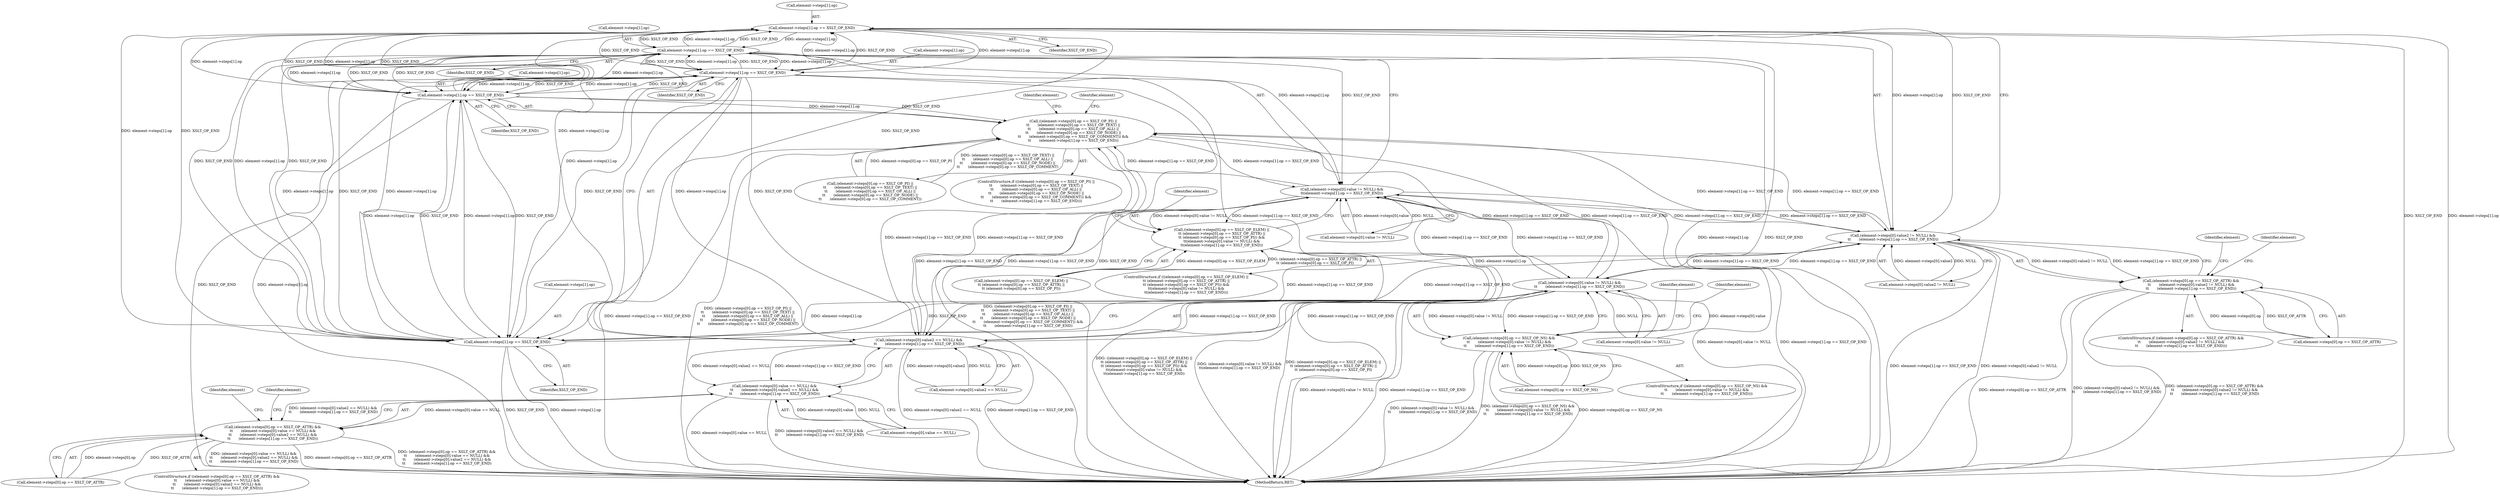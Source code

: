 digraph "0_Chrome_094c773bb6c144f07b004ff3d1886100f157f4f6@array" {
"1000517" [label="(Call,element->steps[1].op == XSLT_OP_END)"];
"1000485" [label="(Call,element->steps[1].op == XSLT_OP_END)"];
"1000603" [label="(Call,element->steps[1].op == XSLT_OP_END)"];
"1000671" [label="(Call,element->steps[1].op == XSLT_OP_END)"];
"1000555" [label="(Call,element->steps[1].op == XSLT_OP_END)"];
"1000517" [label="(Call,element->steps[1].op == XSLT_OP_END)"];
"1000475" [label="(Call,(element->steps[0].value != NULL) &&\n\t\t(element->steps[1].op == XSLT_OP_END))"];
"1000445" [label="(Call,((element->steps[0].op == XSLT_OP_ELEM) ||\n\t\t (element->steps[0].op == XSLT_OP_ATTR) ||\n\t\t (element->steps[0].op == XSLT_OP_PI)) &&\n\t\t(element->steps[0].value != NULL) &&\n\t\t(element->steps[1].op == XSLT_OP_END))"];
"1000507" [label="(Call,(element->steps[0].value2 != NULL) &&\n\t\t       (element->steps[1].op == XSLT_OP_END))"];
"1000497" [label="(Call,(element->steps[0].op == XSLT_OP_ATTR) &&\n\t\t       (element->steps[0].value2 != NULL) &&\n\t\t       (element->steps[1].op == XSLT_OP_END))"];
"1000545" [label="(Call,(element->steps[0].value != NULL) &&\n\t\t       (element->steps[1].op == XSLT_OP_END))"];
"1000535" [label="(Call,(element->steps[0].op == XSLT_OP_NS) &&\n\t\t       (element->steps[0].value != NULL) &&\n\t\t       (element->steps[1].op == XSLT_OP_END))"];
"1000593" [label="(Call,(element->steps[0].value2 == NULL) &&\n\t\t       (element->steps[1].op == XSLT_OP_END))"];
"1000583" [label="(Call,(element->steps[0].value == NULL) &&\n\t\t       (element->steps[0].value2 == NULL) &&\n\t\t       (element->steps[1].op == XSLT_OP_END))"];
"1000573" [label="(Call,(element->steps[0].op == XSLT_OP_ATTR) &&\n\t\t       (element->steps[0].value == NULL) &&\n\t\t       (element->steps[0].value2 == NULL) &&\n\t\t       (element->steps[1].op == XSLT_OP_END))"];
"1000621" [label="(Call,((element->steps[0].op == XSLT_OP_PI) ||\n\t\t       (element->steps[0].op == XSLT_OP_TEXT) ||\n\t\t       (element->steps[0].op == XSLT_OP_ALL) ||\n\t\t       (element->steps[0].op == XSLT_OP_NODE) ||\n\t\t       (element->steps[0].op == XSLT_OP_COMMENT)) &&\n\t\t       (element->steps[1].op == XSLT_OP_END))"];
"1000493" [label="(Identifier,XSLT_OP_END)"];
"1000752" [label="(MethodReturn,RET)"];
"1000679" [label="(Identifier,XSLT_OP_END)"];
"1000496" [label="(ControlStructure,if ((element->steps[0].op == XSLT_OP_ATTR) &&\n\t\t       (element->steps[0].value2 != NULL) &&\n\t\t       (element->steps[1].op == XSLT_OP_END)))"];
"1000529" [label="(Identifier,element)"];
"1000671" [label="(Call,element->steps[1].op == XSLT_OP_END)"];
"1000535" [label="(Call,(element->steps[0].op == XSLT_OP_NS) &&\n\t\t       (element->steps[0].value != NULL) &&\n\t\t       (element->steps[1].op == XSLT_OP_END))"];
"1000476" [label="(Call,element->steps[0].value != NULL)"];
"1000517" [label="(Call,element->steps[1].op == XSLT_OP_END)"];
"1000584" [label="(Call,element->steps[0].value == NULL)"];
"1000573" [label="(Call,(element->steps[0].op == XSLT_OP_ATTR) &&\n\t\t       (element->steps[0].value == NULL) &&\n\t\t       (element->steps[0].value2 == NULL) &&\n\t\t       (element->steps[1].op == XSLT_OP_END))"];
"1000507" [label="(Call,(element->steps[0].value2 != NULL) &&\n\t\t       (element->steps[1].op == XSLT_OP_END))"];
"1000627" [label="(Identifier,element)"];
"1000525" [label="(Identifier,XSLT_OP_END)"];
"1000536" [label="(Call,element->steps[0].op == XSLT_OP_NS)"];
"1000583" [label="(Call,(element->steps[0].value == NULL) &&\n\t\t       (element->steps[0].value2 == NULL) &&\n\t\t       (element->steps[1].op == XSLT_OP_END))"];
"1000578" [label="(Identifier,element)"];
"1000534" [label="(ControlStructure,if ((element->steps[0].op == XSLT_OP_NS) &&\n\t\t       (element->steps[0].value != NULL) &&\n\t\t       (element->steps[1].op == XSLT_OP_END)))"];
"1000622" [label="(Call,(element->steps[0].op == XSLT_OP_PI) ||\n\t\t       (element->steps[0].op == XSLT_OP_TEXT) ||\n\t\t       (element->steps[0].op == XSLT_OP_ALL) ||\n\t\t       (element->steps[0].op == XSLT_OP_NODE) ||\n\t\t       (element->steps[0].op == XSLT_OP_COMMENT))"];
"1000508" [label="(Call,element->steps[0].value2 != NULL)"];
"1000567" [label="(Identifier,element)"];
"1000604" [label="(Call,element->steps[1].op)"];
"1000485" [label="(Call,element->steps[1].op == XSLT_OP_END)"];
"1000475" [label="(Call,(element->steps[0].value != NULL) &&\n\t\t(element->steps[1].op == XSLT_OP_END))"];
"1000620" [label="(ControlStructure,if (((element->steps[0].op == XSLT_OP_PI) ||\n\t\t       (element->steps[0].op == XSLT_OP_TEXT) ||\n\t\t       (element->steps[0].op == XSLT_OP_ALL) ||\n\t\t       (element->steps[0].op == XSLT_OP_NODE) ||\n\t\t       (element->steps[0].op == XSLT_OP_COMMENT)) &&\n\t\t       (element->steps[1].op == XSLT_OP_END)))"];
"1000615" [label="(Identifier,element)"];
"1000672" [label="(Call,element->steps[1].op)"];
"1000498" [label="(Call,element->steps[0].op == XSLT_OP_ATTR)"];
"1000621" [label="(Call,((element->steps[0].op == XSLT_OP_PI) ||\n\t\t       (element->steps[0].op == XSLT_OP_TEXT) ||\n\t\t       (element->steps[0].op == XSLT_OP_ALL) ||\n\t\t       (element->steps[0].op == XSLT_OP_NODE) ||\n\t\t       (element->steps[0].op == XSLT_OP_COMMENT)) &&\n\t\t       (element->steps[1].op == XSLT_OP_END))"];
"1000555" [label="(Call,element->steps[1].op == XSLT_OP_END)"];
"1000611" [label="(Identifier,XSLT_OP_END)"];
"1000593" [label="(Call,(element->steps[0].value2 == NULL) &&\n\t\t       (element->steps[1].op == XSLT_OP_END))"];
"1000546" [label="(Call,element->steps[0].value != NULL)"];
"1000446" [label="(Call,(element->steps[0].op == XSLT_OP_ELEM) ||\n\t\t (element->steps[0].op == XSLT_OP_ATTR) ||\n\t\t (element->steps[0].op == XSLT_OP_PI))"];
"1000518" [label="(Call,element->steps[1].op)"];
"1000502" [label="(Identifier,element)"];
"1000497" [label="(Call,(element->steps[0].op == XSLT_OP_ATTR) &&\n\t\t       (element->steps[0].value2 != NULL) &&\n\t\t       (element->steps[1].op == XSLT_OP_END))"];
"1000556" [label="(Call,element->steps[1].op)"];
"1000445" [label="(Call,((element->steps[0].op == XSLT_OP_ELEM) ||\n\t\t (element->steps[0].op == XSLT_OP_ATTR) ||\n\t\t (element->steps[0].op == XSLT_OP_PI)) &&\n\t\t(element->steps[0].value != NULL) &&\n\t\t(element->steps[1].op == XSLT_OP_END))"];
"1000545" [label="(Call,(element->steps[0].value != NULL) &&\n\t\t       (element->steps[1].op == XSLT_OP_END))"];
"1000691" [label="(Identifier,element)"];
"1000574" [label="(Call,element->steps[0].op == XSLT_OP_ATTR)"];
"1000572" [label="(ControlStructure,if ((element->steps[0].op == XSLT_OP_ATTR) &&\n\t\t       (element->steps[0].value == NULL) &&\n\t\t       (element->steps[0].value2 == NULL) &&\n\t\t       (element->steps[1].op == XSLT_OP_END)))"];
"1000683" [label="(Identifier,element)"];
"1000563" [label="(Identifier,XSLT_OP_END)"];
"1000486" [label="(Call,element->steps[1].op)"];
"1000444" [label="(ControlStructure,if (((element->steps[0].op == XSLT_OP_ELEM) ||\n\t\t (element->steps[0].op == XSLT_OP_ATTR) ||\n\t\t (element->steps[0].op == XSLT_OP_PI)) &&\n\t\t(element->steps[0].value != NULL) &&\n\t\t(element->steps[1].op == XSLT_OP_END)))"];
"1000594" [label="(Call,element->steps[0].value2 == NULL)"];
"1000540" [label="(Identifier,element)"];
"1000603" [label="(Call,element->steps[1].op == XSLT_OP_END)"];
"1000517" -> "1000507"  [label="AST: "];
"1000517" -> "1000525"  [label="CFG: "];
"1000518" -> "1000517"  [label="AST: "];
"1000525" -> "1000517"  [label="AST: "];
"1000507" -> "1000517"  [label="CFG: "];
"1000517" -> "1000752"  [label="DDG: XSLT_OP_END"];
"1000517" -> "1000752"  [label="DDG: element->steps[1].op"];
"1000517" -> "1000485"  [label="DDG: element->steps[1].op"];
"1000517" -> "1000485"  [label="DDG: XSLT_OP_END"];
"1000517" -> "1000507"  [label="DDG: element->steps[1].op"];
"1000517" -> "1000507"  [label="DDG: XSLT_OP_END"];
"1000485" -> "1000517"  [label="DDG: element->steps[1].op"];
"1000485" -> "1000517"  [label="DDG: XSLT_OP_END"];
"1000603" -> "1000517"  [label="DDG: element->steps[1].op"];
"1000603" -> "1000517"  [label="DDG: XSLT_OP_END"];
"1000671" -> "1000517"  [label="DDG: element->steps[1].op"];
"1000671" -> "1000517"  [label="DDG: XSLT_OP_END"];
"1000555" -> "1000517"  [label="DDG: element->steps[1].op"];
"1000555" -> "1000517"  [label="DDG: XSLT_OP_END"];
"1000517" -> "1000555"  [label="DDG: element->steps[1].op"];
"1000517" -> "1000555"  [label="DDG: XSLT_OP_END"];
"1000517" -> "1000603"  [label="DDG: element->steps[1].op"];
"1000517" -> "1000603"  [label="DDG: XSLT_OP_END"];
"1000517" -> "1000671"  [label="DDG: element->steps[1].op"];
"1000517" -> "1000671"  [label="DDG: XSLT_OP_END"];
"1000485" -> "1000475"  [label="AST: "];
"1000485" -> "1000493"  [label="CFG: "];
"1000486" -> "1000485"  [label="AST: "];
"1000493" -> "1000485"  [label="AST: "];
"1000475" -> "1000485"  [label="CFG: "];
"1000485" -> "1000752"  [label="DDG: element->steps[1].op"];
"1000485" -> "1000752"  [label="DDG: XSLT_OP_END"];
"1000485" -> "1000475"  [label="DDG: element->steps[1].op"];
"1000485" -> "1000475"  [label="DDG: XSLT_OP_END"];
"1000603" -> "1000485"  [label="DDG: element->steps[1].op"];
"1000603" -> "1000485"  [label="DDG: XSLT_OP_END"];
"1000671" -> "1000485"  [label="DDG: element->steps[1].op"];
"1000671" -> "1000485"  [label="DDG: XSLT_OP_END"];
"1000555" -> "1000485"  [label="DDG: element->steps[1].op"];
"1000555" -> "1000485"  [label="DDG: XSLT_OP_END"];
"1000485" -> "1000555"  [label="DDG: element->steps[1].op"];
"1000485" -> "1000555"  [label="DDG: XSLT_OP_END"];
"1000485" -> "1000603"  [label="DDG: element->steps[1].op"];
"1000485" -> "1000603"  [label="DDG: XSLT_OP_END"];
"1000485" -> "1000671"  [label="DDG: element->steps[1].op"];
"1000485" -> "1000671"  [label="DDG: XSLT_OP_END"];
"1000603" -> "1000593"  [label="AST: "];
"1000603" -> "1000611"  [label="CFG: "];
"1000604" -> "1000603"  [label="AST: "];
"1000611" -> "1000603"  [label="AST: "];
"1000593" -> "1000603"  [label="CFG: "];
"1000603" -> "1000752"  [label="DDG: XSLT_OP_END"];
"1000603" -> "1000752"  [label="DDG: element->steps[1].op"];
"1000603" -> "1000555"  [label="DDG: element->steps[1].op"];
"1000603" -> "1000555"  [label="DDG: XSLT_OP_END"];
"1000603" -> "1000593"  [label="DDG: element->steps[1].op"];
"1000603" -> "1000593"  [label="DDG: XSLT_OP_END"];
"1000671" -> "1000603"  [label="DDG: element->steps[1].op"];
"1000671" -> "1000603"  [label="DDG: XSLT_OP_END"];
"1000555" -> "1000603"  [label="DDG: element->steps[1].op"];
"1000555" -> "1000603"  [label="DDG: XSLT_OP_END"];
"1000603" -> "1000671"  [label="DDG: element->steps[1].op"];
"1000603" -> "1000671"  [label="DDG: XSLT_OP_END"];
"1000671" -> "1000621"  [label="AST: "];
"1000671" -> "1000679"  [label="CFG: "];
"1000672" -> "1000671"  [label="AST: "];
"1000679" -> "1000671"  [label="AST: "];
"1000621" -> "1000671"  [label="CFG: "];
"1000671" -> "1000752"  [label="DDG: XSLT_OP_END"];
"1000671" -> "1000752"  [label="DDG: element->steps[1].op"];
"1000671" -> "1000555"  [label="DDG: element->steps[1].op"];
"1000671" -> "1000555"  [label="DDG: XSLT_OP_END"];
"1000671" -> "1000621"  [label="DDG: element->steps[1].op"];
"1000671" -> "1000621"  [label="DDG: XSLT_OP_END"];
"1000555" -> "1000671"  [label="DDG: element->steps[1].op"];
"1000555" -> "1000671"  [label="DDG: XSLT_OP_END"];
"1000555" -> "1000545"  [label="AST: "];
"1000555" -> "1000563"  [label="CFG: "];
"1000556" -> "1000555"  [label="AST: "];
"1000563" -> "1000555"  [label="AST: "];
"1000545" -> "1000555"  [label="CFG: "];
"1000555" -> "1000752"  [label="DDG: XSLT_OP_END"];
"1000555" -> "1000752"  [label="DDG: element->steps[1].op"];
"1000555" -> "1000545"  [label="DDG: element->steps[1].op"];
"1000555" -> "1000545"  [label="DDG: XSLT_OP_END"];
"1000475" -> "1000445"  [label="AST: "];
"1000475" -> "1000476"  [label="CFG: "];
"1000476" -> "1000475"  [label="AST: "];
"1000445" -> "1000475"  [label="CFG: "];
"1000475" -> "1000752"  [label="DDG: element->steps[0].value != NULL"];
"1000475" -> "1000752"  [label="DDG: element->steps[1].op == XSLT_OP_END"];
"1000475" -> "1000445"  [label="DDG: element->steps[0].value != NULL"];
"1000475" -> "1000445"  [label="DDG: element->steps[1].op == XSLT_OP_END"];
"1000476" -> "1000475"  [label="DDG: element->steps[0].value"];
"1000476" -> "1000475"  [label="DDG: NULL"];
"1000545" -> "1000475"  [label="DDG: element->steps[1].op == XSLT_OP_END"];
"1000621" -> "1000475"  [label="DDG: element->steps[1].op == XSLT_OP_END"];
"1000593" -> "1000475"  [label="DDG: element->steps[1].op == XSLT_OP_END"];
"1000507" -> "1000475"  [label="DDG: element->steps[1].op == XSLT_OP_END"];
"1000475" -> "1000507"  [label="DDG: element->steps[1].op == XSLT_OP_END"];
"1000475" -> "1000545"  [label="DDG: element->steps[1].op == XSLT_OP_END"];
"1000475" -> "1000593"  [label="DDG: element->steps[1].op == XSLT_OP_END"];
"1000475" -> "1000621"  [label="DDG: element->steps[1].op == XSLT_OP_END"];
"1000445" -> "1000444"  [label="AST: "];
"1000445" -> "1000446"  [label="CFG: "];
"1000446" -> "1000445"  [label="AST: "];
"1000502" -> "1000445"  [label="CFG: "];
"1000445" -> "1000752"  [label="DDG: (element->steps[0].op == XSLT_OP_ELEM) ||\n\t\t (element->steps[0].op == XSLT_OP_ATTR) ||\n\t\t (element->steps[0].op == XSLT_OP_PI)"];
"1000445" -> "1000752"  [label="DDG: ((element->steps[0].op == XSLT_OP_ELEM) ||\n\t\t (element->steps[0].op == XSLT_OP_ATTR) ||\n\t\t (element->steps[0].op == XSLT_OP_PI)) &&\n\t\t(element->steps[0].value != NULL) &&\n\t\t(element->steps[1].op == XSLT_OP_END)"];
"1000445" -> "1000752"  [label="DDG: (element->steps[0].value != NULL) &&\n\t\t(element->steps[1].op == XSLT_OP_END)"];
"1000446" -> "1000445"  [label="DDG: element->steps[0].op == XSLT_OP_ELEM"];
"1000446" -> "1000445"  [label="DDG: (element->steps[0].op == XSLT_OP_ATTR) ||\n\t\t (element->steps[0].op == XSLT_OP_PI)"];
"1000507" -> "1000497"  [label="AST: "];
"1000507" -> "1000508"  [label="CFG: "];
"1000508" -> "1000507"  [label="AST: "];
"1000497" -> "1000507"  [label="CFG: "];
"1000507" -> "1000752"  [label="DDG: element->steps[1].op == XSLT_OP_END"];
"1000507" -> "1000752"  [label="DDG: element->steps[0].value2 != NULL"];
"1000507" -> "1000497"  [label="DDG: element->steps[0].value2 != NULL"];
"1000507" -> "1000497"  [label="DDG: element->steps[1].op == XSLT_OP_END"];
"1000508" -> "1000507"  [label="DDG: element->steps[0].value2"];
"1000508" -> "1000507"  [label="DDG: NULL"];
"1000545" -> "1000507"  [label="DDG: element->steps[1].op == XSLT_OP_END"];
"1000621" -> "1000507"  [label="DDG: element->steps[1].op == XSLT_OP_END"];
"1000593" -> "1000507"  [label="DDG: element->steps[1].op == XSLT_OP_END"];
"1000507" -> "1000545"  [label="DDG: element->steps[1].op == XSLT_OP_END"];
"1000507" -> "1000593"  [label="DDG: element->steps[1].op == XSLT_OP_END"];
"1000507" -> "1000621"  [label="DDG: element->steps[1].op == XSLT_OP_END"];
"1000497" -> "1000496"  [label="AST: "];
"1000497" -> "1000498"  [label="CFG: "];
"1000498" -> "1000497"  [label="AST: "];
"1000529" -> "1000497"  [label="CFG: "];
"1000540" -> "1000497"  [label="CFG: "];
"1000497" -> "1000752"  [label="DDG: element->steps[0].op == XSLT_OP_ATTR"];
"1000497" -> "1000752"  [label="DDG: (element->steps[0].value2 != NULL) &&\n\t\t       (element->steps[1].op == XSLT_OP_END)"];
"1000497" -> "1000752"  [label="DDG: (element->steps[0].op == XSLT_OP_ATTR) &&\n\t\t       (element->steps[0].value2 != NULL) &&\n\t\t       (element->steps[1].op == XSLT_OP_END)"];
"1000498" -> "1000497"  [label="DDG: element->steps[0].op"];
"1000498" -> "1000497"  [label="DDG: XSLT_OP_ATTR"];
"1000545" -> "1000535"  [label="AST: "];
"1000545" -> "1000546"  [label="CFG: "];
"1000546" -> "1000545"  [label="AST: "];
"1000535" -> "1000545"  [label="CFG: "];
"1000545" -> "1000752"  [label="DDG: element->steps[0].value != NULL"];
"1000545" -> "1000752"  [label="DDG: element->steps[1].op == XSLT_OP_END"];
"1000545" -> "1000535"  [label="DDG: element->steps[0].value != NULL"];
"1000545" -> "1000535"  [label="DDG: element->steps[1].op == XSLT_OP_END"];
"1000546" -> "1000545"  [label="DDG: element->steps[0].value"];
"1000546" -> "1000545"  [label="DDG: NULL"];
"1000621" -> "1000545"  [label="DDG: element->steps[1].op == XSLT_OP_END"];
"1000593" -> "1000545"  [label="DDG: element->steps[1].op == XSLT_OP_END"];
"1000545" -> "1000593"  [label="DDG: element->steps[1].op == XSLT_OP_END"];
"1000545" -> "1000621"  [label="DDG: element->steps[1].op == XSLT_OP_END"];
"1000535" -> "1000534"  [label="AST: "];
"1000535" -> "1000536"  [label="CFG: "];
"1000536" -> "1000535"  [label="AST: "];
"1000567" -> "1000535"  [label="CFG: "];
"1000578" -> "1000535"  [label="CFG: "];
"1000535" -> "1000752"  [label="DDG: element->steps[0].op == XSLT_OP_NS"];
"1000535" -> "1000752"  [label="DDG: (element->steps[0].value != NULL) &&\n\t\t       (element->steps[1].op == XSLT_OP_END)"];
"1000535" -> "1000752"  [label="DDG: (element->steps[0].op == XSLT_OP_NS) &&\n\t\t       (element->steps[0].value != NULL) &&\n\t\t       (element->steps[1].op == XSLT_OP_END)"];
"1000536" -> "1000535"  [label="DDG: element->steps[0].op"];
"1000536" -> "1000535"  [label="DDG: XSLT_OP_NS"];
"1000593" -> "1000583"  [label="AST: "];
"1000593" -> "1000594"  [label="CFG: "];
"1000594" -> "1000593"  [label="AST: "];
"1000583" -> "1000593"  [label="CFG: "];
"1000593" -> "1000752"  [label="DDG: element->steps[0].value2 == NULL"];
"1000593" -> "1000752"  [label="DDG: element->steps[1].op == XSLT_OP_END"];
"1000593" -> "1000583"  [label="DDG: element->steps[0].value2 == NULL"];
"1000593" -> "1000583"  [label="DDG: element->steps[1].op == XSLT_OP_END"];
"1000594" -> "1000593"  [label="DDG: element->steps[0].value2"];
"1000594" -> "1000593"  [label="DDG: NULL"];
"1000621" -> "1000593"  [label="DDG: element->steps[1].op == XSLT_OP_END"];
"1000593" -> "1000621"  [label="DDG: element->steps[1].op == XSLT_OP_END"];
"1000583" -> "1000573"  [label="AST: "];
"1000583" -> "1000584"  [label="CFG: "];
"1000584" -> "1000583"  [label="AST: "];
"1000573" -> "1000583"  [label="CFG: "];
"1000583" -> "1000752"  [label="DDG: element->steps[0].value == NULL"];
"1000583" -> "1000752"  [label="DDG: (element->steps[0].value2 == NULL) &&\n\t\t       (element->steps[1].op == XSLT_OP_END)"];
"1000583" -> "1000573"  [label="DDG: element->steps[0].value == NULL"];
"1000583" -> "1000573"  [label="DDG: (element->steps[0].value2 == NULL) &&\n\t\t       (element->steps[1].op == XSLT_OP_END)"];
"1000584" -> "1000583"  [label="DDG: element->steps[0].value"];
"1000584" -> "1000583"  [label="DDG: NULL"];
"1000573" -> "1000572"  [label="AST: "];
"1000573" -> "1000574"  [label="CFG: "];
"1000574" -> "1000573"  [label="AST: "];
"1000615" -> "1000573"  [label="CFG: "];
"1000627" -> "1000573"  [label="CFG: "];
"1000573" -> "1000752"  [label="DDG: (element->steps[0].value == NULL) &&\n\t\t       (element->steps[0].value2 == NULL) &&\n\t\t       (element->steps[1].op == XSLT_OP_END)"];
"1000573" -> "1000752"  [label="DDG: element->steps[0].op == XSLT_OP_ATTR"];
"1000573" -> "1000752"  [label="DDG: (element->steps[0].op == XSLT_OP_ATTR) &&\n\t\t       (element->steps[0].value == NULL) &&\n\t\t       (element->steps[0].value2 == NULL) &&\n\t\t       (element->steps[1].op == XSLT_OP_END)"];
"1000574" -> "1000573"  [label="DDG: element->steps[0].op"];
"1000574" -> "1000573"  [label="DDG: XSLT_OP_ATTR"];
"1000621" -> "1000620"  [label="AST: "];
"1000621" -> "1000622"  [label="CFG: "];
"1000622" -> "1000621"  [label="AST: "];
"1000683" -> "1000621"  [label="CFG: "];
"1000691" -> "1000621"  [label="CFG: "];
"1000621" -> "1000752"  [label="DDG: (element->steps[0].op == XSLT_OP_PI) ||\n\t\t       (element->steps[0].op == XSLT_OP_TEXT) ||\n\t\t       (element->steps[0].op == XSLT_OP_ALL) ||\n\t\t       (element->steps[0].op == XSLT_OP_NODE) ||\n\t\t       (element->steps[0].op == XSLT_OP_COMMENT)"];
"1000621" -> "1000752"  [label="DDG: ((element->steps[0].op == XSLT_OP_PI) ||\n\t\t       (element->steps[0].op == XSLT_OP_TEXT) ||\n\t\t       (element->steps[0].op == XSLT_OP_ALL) ||\n\t\t       (element->steps[0].op == XSLT_OP_NODE) ||\n\t\t       (element->steps[0].op == XSLT_OP_COMMENT)) &&\n\t\t       (element->steps[1].op == XSLT_OP_END)"];
"1000621" -> "1000752"  [label="DDG: element->steps[1].op == XSLT_OP_END"];
"1000622" -> "1000621"  [label="DDG: element->steps[0].op == XSLT_OP_PI"];
"1000622" -> "1000621"  [label="DDG: (element->steps[0].op == XSLT_OP_TEXT) ||\n\t\t       (element->steps[0].op == XSLT_OP_ALL) ||\n\t\t       (element->steps[0].op == XSLT_OP_NODE) ||\n\t\t       (element->steps[0].op == XSLT_OP_COMMENT)"];
}
